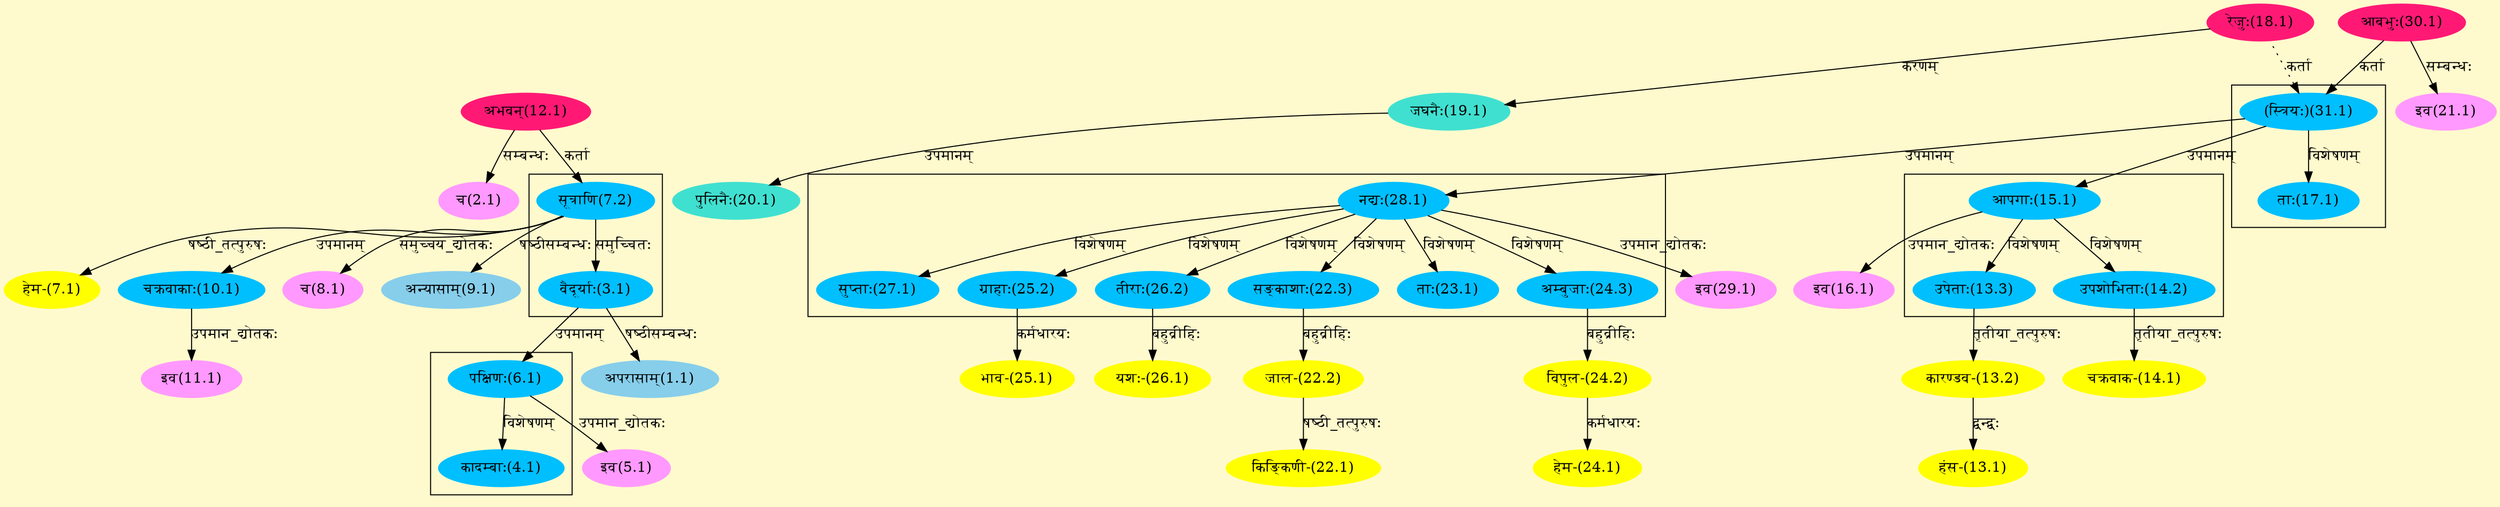 digraph G{
rankdir=BT;
 compound=true;
 bgcolor="lemonchiffon1";

subgraph cluster_1{
Node3_1 [style=filled, color="#00BFFF" label = "वैदूर्याः(3.1)"]
Node7_2 [style=filled, color="#00BFFF" label = "सूत्राणि(7.2)"]

}

subgraph cluster_2{
Node4_1 [style=filled, color="#00BFFF" label = "कादम्बाः(4.1)"]
Node6_1 [style=filled, color="#00BFFF" label = "पक्षिणः(6.1)"]

}

subgraph cluster_3{
Node13_3 [style=filled, color="#00BFFF" label = "उपेताः(13.3)"]
Node15_1 [style=filled, color="#00BFFF" label = "आपगाः(15.1)"]
Node14_2 [style=filled, color="#00BFFF" label = "उपशोभिताः(14.2)"]

}

subgraph cluster_4{
Node17_1 [style=filled, color="#00BFFF" label = "ताः(17.1)"]
Node31_1 [style=filled, color="#00BFFF" label = "(स्त्रियः)(31.1)"]

}

subgraph cluster_5{
Node22_3 [style=filled, color="#00BFFF" label = "सङ्काशाः(22.3)"]
Node28_1 [style=filled, color="#00BFFF" label = "नद्यः(28.1)"]
Node23_1 [style=filled, color="#00BFFF" label = "ताः(23.1)"]
Node24_3 [style=filled, color="#00BFFF" label = "अम्बुजाः(24.3)"]
Node25_2 [style=filled, color="#00BFFF" label = "ग्राहाः(25.2)"]
Node26_2 [style=filled, color="#00BFFF" label = "तीराः(26.2)"]
Node27_1 [style=filled, color="#00BFFF" label = "सुप्ताः(27.1)"]

}
Node1_1 [style=filled, color="#87CEEB" label = "अपरासाम्(1.1)"]
Node3_1 [style=filled, color="#00BFFF" label = "वैदूर्याः(3.1)"]
Node2_1 [style=filled, color="#FF99FF" label = "च(2.1)"]
Node12_1 [style=filled, color="#FF1975" label = "अभवन्(12.1)"]
Node5_1 [style=filled, color="#FF99FF" label = "इव(5.1)"]
Node6_1 [style=filled, color="#00BFFF" label = "पक्षिणः(6.1)"]
Node7_1 [style=filled, color="#FFFF00" label = "हेम-(7.1)"]
Node7_2 [style=filled, color="#00BFFF" label = "सूत्राणि(7.2)"]
Node8_1 [style=filled, color="#FF99FF" label = "च(8.1)"]
Node9_1 [style=filled, color="#87CEEB" label = "अन्यासाम्(9.1)"]
Node10_1 [style=filled, color="#00BFFF" label = "चक्रवाकाः(10.1)"]
Node11_1 [style=filled, color="#FF99FF" label = "इव(11.1)"]
Node [style=filled, color="" label = "()"]
Node13_1 [style=filled, color="#FFFF00" label = "हंस-(13.1)"]
Node13_2 [style=filled, color="#FFFF00" label = "कारण्डव-(13.2)"]
Node13_3 [style=filled, color="#00BFFF" label = "उपेताः(13.3)"]
Node14_1 [style=filled, color="#FFFF00" label = "चक्रवाक-(14.1)"]
Node14_2 [style=filled, color="#00BFFF" label = "उपशोभिताः(14.2)"]
Node15_1 [style=filled, color="#00BFFF" label = "आपगाः(15.1)"]
Node31_1 [style=filled, color="#00BFFF" label = "(स्त्रियः)(31.1)"]
Node16_1 [style=filled, color="#FF99FF" label = "इव(16.1)"]
Node18_1 [style=filled, color="#FF1975" label = "रेजुः(18.1)"]
Node19_1 [style=filled, color="#40E0D0" label = "जघनैः(19.1)"]
Node20_1 [style=filled, color="#40E0D0" label = "पुलिनैः(20.1)"]
Node21_1 [style=filled, color="#FF99FF" label = "इव(21.1)"]
Node30_1 [style=filled, color="#FF1975" label = "आबभुः(30.1)"]
Node22_1 [style=filled, color="#FFFF00" label = "किङ्किणी-(22.1)"]
Node22_2 [style=filled, color="#FFFF00" label = "जाल-(22.2)"]
Node22_3 [style=filled, color="#00BFFF" label = "सङ्काशाः(22.3)"]
Node24_1 [style=filled, color="#FFFF00" label = "हेम-(24.1)"]
Node24_2 [style=filled, color="#FFFF00" label = "विपुल-(24.2)"]
Node24_3 [style=filled, color="#00BFFF" label = "अम्बुजाः(24.3)"]
Node25_1 [style=filled, color="#FFFF00" label = "भाव-(25.1)"]
Node25_2 [style=filled, color="#00BFFF" label = "ग्राहाः(25.2)"]
Node26_1 [style=filled, color="#FFFF00" label = "यशः-(26.1)"]
Node26_2 [style=filled, color="#00BFFF" label = "तीराः(26.2)"]
Node28_1 [style=filled, color="#00BFFF" label = "नद्यः(28.1)"]
Node29_1 [style=filled, color="#FF99FF" label = "इव(29.1)"]
/* Start of Relations section */

Node1_1 -> Node3_1 [  label="षष्ठीसम्बन्धः"  dir="back" ]
Node2_1 -> Node12_1 [  label="सम्बन्धः"  dir="back" ]
Node3_1 -> Node7_2 [  label="समुच्चितः"  dir="back" ]
Node4_1 -> Node6_1 [  label="विशेषणम्"  dir="back" ]
Node5_1 -> Node6_1 [  label="उपमान_द्योतकः"  dir="back" ]
Node6_1 -> Node3_1 [  label="उपमानम्"  dir="back" ]
Node7_1 -> Node7_2 [  label="षष्ठी_तत्पुरुषः"  dir="back" ]
Node7_2 -> Node12_1 [  label="कर्ता"  dir="back" ]
Node8_1 -> Node7_2 [  label="समुच्चय_द्योतकः"  dir="back" ]
Node9_1 -> Node7_2 [  label="षष्ठीसम्बन्धः"  dir="back" ]
Node10_1 -> Node7_2 [  label="उपमानम्"  dir="back" ]
Node11_1 -> Node10_1 [  label="उपमान_द्योतकः"  dir="back" ]
Node13_1 -> Node13_2 [  label="द्वन्द्वः"  dir="back" ]
Node13_2 -> Node13_3 [  label="तृतीया_तत्पुरुषः"  dir="back" ]
Node13_3 -> Node15_1 [  label="विशेषणम्"  dir="back" ]
Node14_1 -> Node14_2 [  label="तृतीया_तत्पुरुषः"  dir="back" ]
Node14_2 -> Node15_1 [  label="विशेषणम्"  dir="back" ]
Node15_1 -> Node31_1 [  label="उपमानम्"  dir="back" ]
Node16_1 -> Node15_1 [  label="उपमान_द्योतकः"  dir="back" ]
Node17_1 -> Node31_1 [  label="विशेषणम्"  dir="back" ]
Node19_1 -> Node18_1 [  label="करणम्"  dir="back" ]
Node20_1 -> Node19_1 [  label="उपमानम्"  dir="back" ]
Node21_1 -> Node30_1 [  label="सम्बन्धः"  dir="back" ]
Node22_1 -> Node22_2 [  label="षष्ठी_तत्पुरुषः"  dir="back" ]
Node22_2 -> Node22_3 [  label="बहुव्रीहिः"  dir="back" ]
Node22_3 -> Node28_1 [  label="विशेषणम्"  dir="back" ]
Node23_1 -> Node28_1 [  label="विशेषणम्"  dir="back" ]
Node24_1 -> Node24_2 [  label="कर्मधारयः"  dir="back" ]
Node24_2 -> Node24_3 [  label="बहुव्रीहिः"  dir="back" ]
Node24_3 -> Node28_1 [  label="विशेषणम्"  dir="back" ]
Node25_1 -> Node25_2 [  label="कर्मधारयः"  dir="back" ]
Node25_2 -> Node28_1 [  label="विशेषणम्"  dir="back" ]
Node26_1 -> Node26_2 [  label="बहुव्रीहिः"  dir="back" ]
Node26_2 -> Node28_1 [  label="विशेषणम्"  dir="back" ]
Node27_1 -> Node28_1 [  label="विशेषणम्"  dir="back" ]
Node28_1 -> Node31_1 [  label="उपमानम्"  dir="back" ]
Node29_1 -> Node28_1 [  label="उपमान_द्योतकः"  dir="back" ]
Node31_1 -> Node30_1 [  label="कर्ता"  dir="back" ]
Node31_1 -> Node18_1 [ style=dotted label="कर्ता"  dir="back" ]
}
